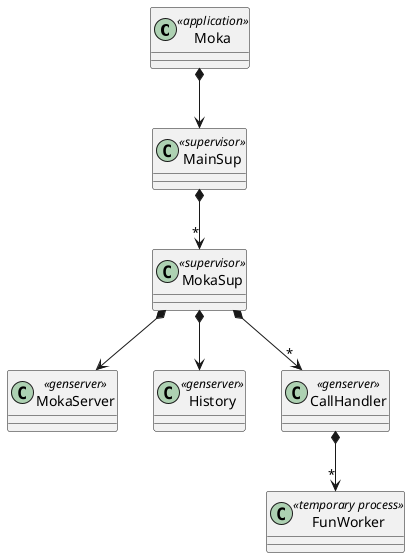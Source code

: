 @startuml

class Moka        <<application>>
class MainSup     <<supervisor>>
class MokaSup     <<supervisor>>
class MokaServer  <<genserver>>
class History     <<genserver>>
class CallHandler <<genserver>>
class FunWorker   <<temporary process>>

Moka *--> MainSup

MainSup *--> "*" MokaSup

MokaSup     *-->     MokaServer
MokaSup     *-->     History
MokaSup     *--> "*" CallHandler
CallHandler *--> "*" FunWorker

@enduml